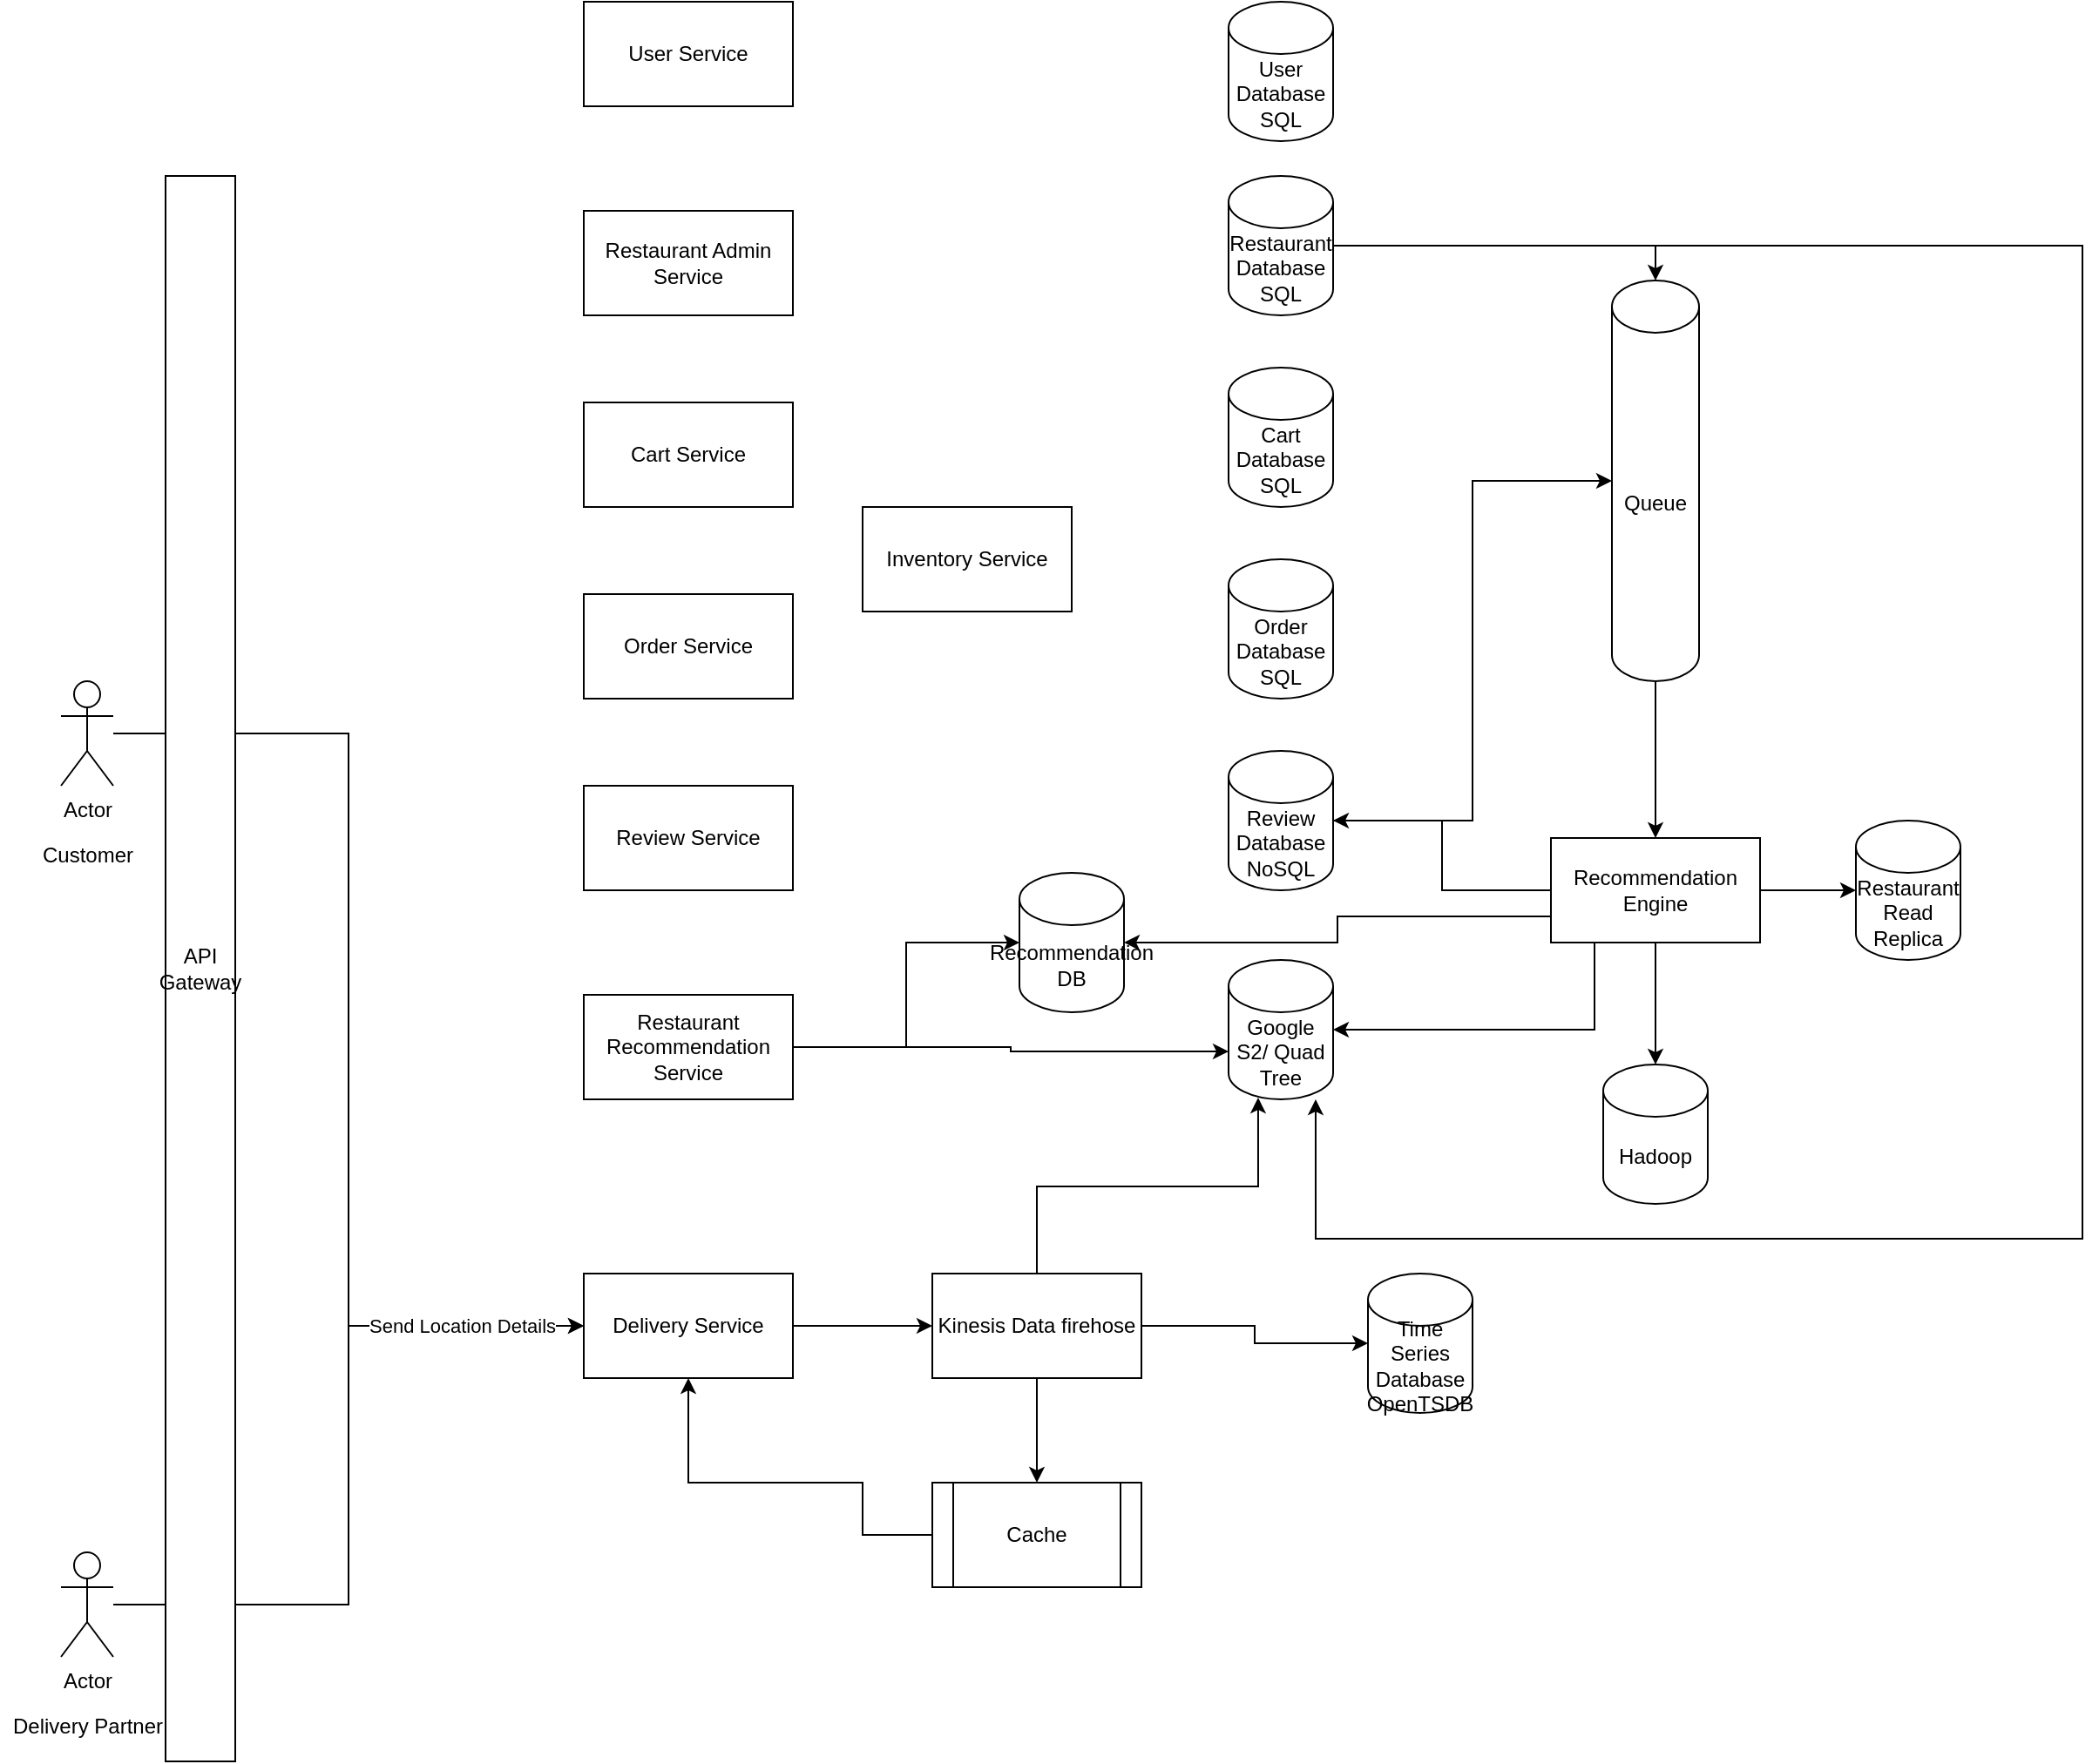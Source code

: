 <mxfile version="20.0.1" type="device"><diagram id="krwn2vVZhLvrUYaVHUJk" name="Page-1"><mxGraphModel dx="2324" dy="1829" grid="1" gridSize="10" guides="1" tooltips="1" connect="1" arrows="1" fold="1" page="1" pageScale="1" pageWidth="850" pageHeight="1100" math="0" shadow="0"><root><mxCell id="0"/><mxCell id="1" parent="0"/><mxCell id="ikZ4hOSsXU0fPI5PIx9O-48" style="edgeStyle=orthogonalEdgeStyle;rounded=0;orthogonalLoop=1;jettySize=auto;html=1;entryX=0;entryY=0.5;entryDx=0;entryDy=0;" edge="1" parent="1" source="ikZ4hOSsXU0fPI5PIx9O-1" target="ikZ4hOSsXU0fPI5PIx9O-31"><mxGeometry relative="1" as="geometry"/></mxCell><mxCell id="ikZ4hOSsXU0fPI5PIx9O-39" style="edgeStyle=orthogonalEdgeStyle;rounded=0;orthogonalLoop=1;jettySize=auto;html=1;entryX=0;entryY=0.5;entryDx=0;entryDy=0;" edge="1" parent="1" source="ikZ4hOSsXU0fPI5PIx9O-33" target="ikZ4hOSsXU0fPI5PIx9O-31"><mxGeometry relative="1" as="geometry"/></mxCell><mxCell id="ikZ4hOSsXU0fPI5PIx9O-47" value="Send Location Details" style="edgeLabel;html=1;align=center;verticalAlign=middle;resizable=0;points=[];" vertex="1" connectable="0" parent="ikZ4hOSsXU0fPI5PIx9O-39"><mxGeometry x="0.549" relative="1" as="geometry"><mxPoint x="27" as="offset"/></mxGeometry></mxCell><mxCell id="ikZ4hOSsXU0fPI5PIx9O-1" value="Actor" style="shape=umlActor;verticalLabelPosition=bottom;verticalAlign=top;html=1;outlineConnect=0;" vertex="1" parent="1"><mxGeometry x="20" y="350" width="30" height="60" as="geometry"/></mxCell><mxCell id="ikZ4hOSsXU0fPI5PIx9O-2" value="API Gateway" style="rounded=0;whiteSpace=wrap;html=1;" vertex="1" parent="1"><mxGeometry x="80" y="60" width="40" height="910" as="geometry"/></mxCell><mxCell id="ikZ4hOSsXU0fPI5PIx9O-3" value="User Service" style="rounded=0;whiteSpace=wrap;html=1;" vertex="1" parent="1"><mxGeometry x="320" y="-40" width="120" height="60" as="geometry"/></mxCell><mxCell id="ikZ4hOSsXU0fPI5PIx9O-4" value="Restaurant Admin Service" style="rounded=0;whiteSpace=wrap;html=1;" vertex="1" parent="1"><mxGeometry x="320" y="80" width="120" height="60" as="geometry"/></mxCell><mxCell id="ikZ4hOSsXU0fPI5PIx9O-5" value="User Database SQL" style="shape=cylinder3;whiteSpace=wrap;html=1;boundedLbl=1;backgroundOutline=1;size=15;" vertex="1" parent="1"><mxGeometry x="690" y="-40" width="60" height="80" as="geometry"/></mxCell><mxCell id="ikZ4hOSsXU0fPI5PIx9O-17" style="edgeStyle=orthogonalEdgeStyle;rounded=0;orthogonalLoop=1;jettySize=auto;html=1;entryX=0.5;entryY=0;entryDx=0;entryDy=0;entryPerimeter=0;" edge="1" parent="1" source="ikZ4hOSsXU0fPI5PIx9O-6" target="ikZ4hOSsXU0fPI5PIx9O-16"><mxGeometry relative="1" as="geometry"/></mxCell><mxCell id="ikZ4hOSsXU0fPI5PIx9O-26" style="edgeStyle=orthogonalEdgeStyle;rounded=0;orthogonalLoop=1;jettySize=auto;html=1;entryX=0.833;entryY=1;entryDx=0;entryDy=0;entryPerimeter=0;" edge="1" parent="1" source="ikZ4hOSsXU0fPI5PIx9O-6" target="ikZ4hOSsXU0fPI5PIx9O-24"><mxGeometry relative="1" as="geometry"><Array as="points"><mxPoint x="1180" y="100"/><mxPoint x="1180" y="670"/><mxPoint x="740" y="670"/></Array></mxGeometry></mxCell><mxCell id="ikZ4hOSsXU0fPI5PIx9O-6" value="Restaurant Database SQL" style="shape=cylinder3;whiteSpace=wrap;html=1;boundedLbl=1;backgroundOutline=1;size=15;" vertex="1" parent="1"><mxGeometry x="690" y="60" width="60" height="80" as="geometry"/></mxCell><mxCell id="ikZ4hOSsXU0fPI5PIx9O-7" value="Cart Service" style="rounded=0;whiteSpace=wrap;html=1;" vertex="1" parent="1"><mxGeometry x="320" y="190" width="120" height="60" as="geometry"/></mxCell><mxCell id="ikZ4hOSsXU0fPI5PIx9O-8" value="Cart Database SQL" style="shape=cylinder3;whiteSpace=wrap;html=1;boundedLbl=1;backgroundOutline=1;size=15;" vertex="1" parent="1"><mxGeometry x="690" y="170" width="60" height="80" as="geometry"/></mxCell><mxCell id="ikZ4hOSsXU0fPI5PIx9O-9" value="Order Service" style="rounded=0;whiteSpace=wrap;html=1;" vertex="1" parent="1"><mxGeometry x="320" y="300" width="120" height="60" as="geometry"/></mxCell><mxCell id="ikZ4hOSsXU0fPI5PIx9O-10" value="Order Database SQL" style="shape=cylinder3;whiteSpace=wrap;html=1;boundedLbl=1;backgroundOutline=1;size=15;" vertex="1" parent="1"><mxGeometry x="690" y="280" width="60" height="80" as="geometry"/></mxCell><mxCell id="ikZ4hOSsXU0fPI5PIx9O-11" value="Review Service" style="rounded=0;whiteSpace=wrap;html=1;" vertex="1" parent="1"><mxGeometry x="320" y="410" width="120" height="60" as="geometry"/></mxCell><mxCell id="ikZ4hOSsXU0fPI5PIx9O-18" style="edgeStyle=orthogonalEdgeStyle;rounded=0;orthogonalLoop=1;jettySize=auto;html=1;entryX=0;entryY=0.5;entryDx=0;entryDy=0;entryPerimeter=0;" edge="1" parent="1" source="ikZ4hOSsXU0fPI5PIx9O-12" target="ikZ4hOSsXU0fPI5PIx9O-16"><mxGeometry relative="1" as="geometry"/></mxCell><mxCell id="ikZ4hOSsXU0fPI5PIx9O-12" value="Review Database NoSQL" style="shape=cylinder3;whiteSpace=wrap;html=1;boundedLbl=1;backgroundOutline=1;size=15;" vertex="1" parent="1"><mxGeometry x="690" y="390" width="60" height="80" as="geometry"/></mxCell><mxCell id="ikZ4hOSsXU0fPI5PIx9O-29" style="edgeStyle=orthogonalEdgeStyle;rounded=0;orthogonalLoop=1;jettySize=auto;html=1;" edge="1" parent="1" source="ikZ4hOSsXU0fPI5PIx9O-13" target="ikZ4hOSsXU0fPI5PIx9O-27"><mxGeometry relative="1" as="geometry"/></mxCell><mxCell id="ikZ4hOSsXU0fPI5PIx9O-30" style="edgeStyle=orthogonalEdgeStyle;rounded=0;orthogonalLoop=1;jettySize=auto;html=1;entryX=0;entryY=0;entryDx=0;entryDy=52.5;entryPerimeter=0;" edge="1" parent="1" source="ikZ4hOSsXU0fPI5PIx9O-13" target="ikZ4hOSsXU0fPI5PIx9O-24"><mxGeometry relative="1" as="geometry"/></mxCell><mxCell id="ikZ4hOSsXU0fPI5PIx9O-13" value="Restaurant Recommendation Service" style="rounded=0;whiteSpace=wrap;html=1;" vertex="1" parent="1"><mxGeometry x="320" y="530" width="120" height="60" as="geometry"/></mxCell><mxCell id="ikZ4hOSsXU0fPI5PIx9O-14" value="Restaurant Read Replica" style="shape=cylinder3;whiteSpace=wrap;html=1;boundedLbl=1;backgroundOutline=1;size=15;" vertex="1" parent="1"><mxGeometry x="1050" y="430" width="60" height="80" as="geometry"/></mxCell><mxCell id="ikZ4hOSsXU0fPI5PIx9O-15" value="Hadoop" style="shape=cylinder3;whiteSpace=wrap;html=1;boundedLbl=1;backgroundOutline=1;size=15;" vertex="1" parent="1"><mxGeometry x="905" y="570" width="60" height="80" as="geometry"/></mxCell><mxCell id="ikZ4hOSsXU0fPI5PIx9O-20" style="edgeStyle=orthogonalEdgeStyle;rounded=0;orthogonalLoop=1;jettySize=auto;html=1;entryX=0.5;entryY=0;entryDx=0;entryDy=0;" edge="1" parent="1" source="ikZ4hOSsXU0fPI5PIx9O-16" target="ikZ4hOSsXU0fPI5PIx9O-19"><mxGeometry relative="1" as="geometry"/></mxCell><mxCell id="ikZ4hOSsXU0fPI5PIx9O-16" value="Queue" style="shape=cylinder3;whiteSpace=wrap;html=1;boundedLbl=1;backgroundOutline=1;size=15;" vertex="1" parent="1"><mxGeometry x="910" y="120" width="50" height="230" as="geometry"/></mxCell><mxCell id="ikZ4hOSsXU0fPI5PIx9O-21" style="edgeStyle=orthogonalEdgeStyle;rounded=0;orthogonalLoop=1;jettySize=auto;html=1;entryX=0.5;entryY=0;entryDx=0;entryDy=0;entryPerimeter=0;" edge="1" parent="1" source="ikZ4hOSsXU0fPI5PIx9O-19" target="ikZ4hOSsXU0fPI5PIx9O-15"><mxGeometry relative="1" as="geometry"/></mxCell><mxCell id="ikZ4hOSsXU0fPI5PIx9O-22" style="edgeStyle=orthogonalEdgeStyle;rounded=0;orthogonalLoop=1;jettySize=auto;html=1;entryX=0;entryY=0.5;entryDx=0;entryDy=0;entryPerimeter=0;" edge="1" parent="1" source="ikZ4hOSsXU0fPI5PIx9O-19" target="ikZ4hOSsXU0fPI5PIx9O-14"><mxGeometry relative="1" as="geometry"/></mxCell><mxCell id="ikZ4hOSsXU0fPI5PIx9O-23" style="edgeStyle=orthogonalEdgeStyle;rounded=0;orthogonalLoop=1;jettySize=auto;html=1;entryX=1;entryY=0.5;entryDx=0;entryDy=0;entryPerimeter=0;" edge="1" parent="1" source="ikZ4hOSsXU0fPI5PIx9O-19" target="ikZ4hOSsXU0fPI5PIx9O-12"><mxGeometry relative="1" as="geometry"/></mxCell><mxCell id="ikZ4hOSsXU0fPI5PIx9O-25" style="edgeStyle=orthogonalEdgeStyle;rounded=0;orthogonalLoop=1;jettySize=auto;html=1;exitX=0.5;exitY=1;exitDx=0;exitDy=0;entryX=1;entryY=0.5;entryDx=0;entryDy=0;entryPerimeter=0;" edge="1" parent="1" source="ikZ4hOSsXU0fPI5PIx9O-19" target="ikZ4hOSsXU0fPI5PIx9O-24"><mxGeometry relative="1" as="geometry"><Array as="points"><mxPoint x="900" y="500"/><mxPoint x="900" y="550"/></Array></mxGeometry></mxCell><mxCell id="ikZ4hOSsXU0fPI5PIx9O-28" style="edgeStyle=orthogonalEdgeStyle;rounded=0;orthogonalLoop=1;jettySize=auto;html=1;exitX=0;exitY=0.75;exitDx=0;exitDy=0;" edge="1" parent="1" source="ikZ4hOSsXU0fPI5PIx9O-19" target="ikZ4hOSsXU0fPI5PIx9O-27"><mxGeometry relative="1" as="geometry"/></mxCell><mxCell id="ikZ4hOSsXU0fPI5PIx9O-19" value="Recommendation Engine" style="rounded=0;whiteSpace=wrap;html=1;" vertex="1" parent="1"><mxGeometry x="875" y="440" width="120" height="60" as="geometry"/></mxCell><mxCell id="ikZ4hOSsXU0fPI5PIx9O-24" value="Google S2/ Quad Tree" style="shape=cylinder3;whiteSpace=wrap;html=1;boundedLbl=1;backgroundOutline=1;size=15;" vertex="1" parent="1"><mxGeometry x="690" y="510" width="60" height="80" as="geometry"/></mxCell><mxCell id="ikZ4hOSsXU0fPI5PIx9O-27" value="Recommendation DB" style="shape=cylinder3;whiteSpace=wrap;html=1;boundedLbl=1;backgroundOutline=1;size=15;" vertex="1" parent="1"><mxGeometry x="570" y="460" width="60" height="80" as="geometry"/></mxCell><mxCell id="ikZ4hOSsXU0fPI5PIx9O-41" value="" style="edgeStyle=orthogonalEdgeStyle;rounded=0;orthogonalLoop=1;jettySize=auto;html=1;" edge="1" parent="1" source="ikZ4hOSsXU0fPI5PIx9O-31" target="ikZ4hOSsXU0fPI5PIx9O-40"><mxGeometry relative="1" as="geometry"/></mxCell><mxCell id="ikZ4hOSsXU0fPI5PIx9O-45" style="edgeStyle=orthogonalEdgeStyle;rounded=0;orthogonalLoop=1;jettySize=auto;html=1;entryX=0.5;entryY=1;entryDx=0;entryDy=0;exitX=0;exitY=0.5;exitDx=0;exitDy=0;" edge="1" parent="1" source="ikZ4hOSsXU0fPI5PIx9O-43" target="ikZ4hOSsXU0fPI5PIx9O-31"><mxGeometry relative="1" as="geometry"><mxPoint x="480" y="890" as="sourcePoint"/><Array as="points"><mxPoint x="480" y="840"/><mxPoint x="480" y="810"/><mxPoint x="380" y="810"/></Array></mxGeometry></mxCell><mxCell id="ikZ4hOSsXU0fPI5PIx9O-31" value="Delivery Service" style="rounded=0;whiteSpace=wrap;html=1;" vertex="1" parent="1"><mxGeometry x="320" y="690" width="120" height="60" as="geometry"/></mxCell><mxCell id="ikZ4hOSsXU0fPI5PIx9O-32" value="Time Series Database OpenTSDB" style="shape=cylinder3;whiteSpace=wrap;html=1;boundedLbl=1;backgroundOutline=1;size=15;" vertex="1" parent="1"><mxGeometry x="770" y="690" width="60" height="80" as="geometry"/></mxCell><mxCell id="ikZ4hOSsXU0fPI5PIx9O-33" value="Actor" style="shape=umlActor;verticalLabelPosition=bottom;verticalAlign=top;html=1;outlineConnect=0;" vertex="1" parent="1"><mxGeometry x="20" y="850" width="30" height="60" as="geometry"/></mxCell><mxCell id="ikZ4hOSsXU0fPI5PIx9O-37" value="Customer" style="text;html=1;align=center;verticalAlign=middle;resizable=0;points=[];autosize=1;strokeColor=none;fillColor=none;" vertex="1" parent="1"><mxGeometry y="440" width="70" height="20" as="geometry"/></mxCell><mxCell id="ikZ4hOSsXU0fPI5PIx9O-38" value="Delivery Partner" style="text;html=1;align=center;verticalAlign=middle;resizable=0;points=[];autosize=1;strokeColor=none;fillColor=none;" vertex="1" parent="1"><mxGeometry x="-15" y="940" width="100" height="20" as="geometry"/></mxCell><mxCell id="ikZ4hOSsXU0fPI5PIx9O-42" style="edgeStyle=orthogonalEdgeStyle;rounded=0;orthogonalLoop=1;jettySize=auto;html=1;" edge="1" parent="1" source="ikZ4hOSsXU0fPI5PIx9O-40" target="ikZ4hOSsXU0fPI5PIx9O-32"><mxGeometry relative="1" as="geometry"/></mxCell><mxCell id="ikZ4hOSsXU0fPI5PIx9O-44" style="edgeStyle=orthogonalEdgeStyle;rounded=0;orthogonalLoop=1;jettySize=auto;html=1;exitX=0.5;exitY=1;exitDx=0;exitDy=0;entryX=0.5;entryY=0;entryDx=0;entryDy=0;" edge="1" parent="1" source="ikZ4hOSsXU0fPI5PIx9O-40" target="ikZ4hOSsXU0fPI5PIx9O-43"><mxGeometry relative="1" as="geometry"/></mxCell><mxCell id="ikZ4hOSsXU0fPI5PIx9O-53" style="edgeStyle=orthogonalEdgeStyle;rounded=0;orthogonalLoop=1;jettySize=auto;html=1;exitX=0.5;exitY=0;exitDx=0;exitDy=0;entryX=0.283;entryY=0.988;entryDx=0;entryDy=0;entryPerimeter=0;" edge="1" parent="1" source="ikZ4hOSsXU0fPI5PIx9O-40" target="ikZ4hOSsXU0fPI5PIx9O-24"><mxGeometry relative="1" as="geometry"/></mxCell><mxCell id="ikZ4hOSsXU0fPI5PIx9O-40" value="Kinesis Data firehose" style="rounded=0;whiteSpace=wrap;html=1;" vertex="1" parent="1"><mxGeometry x="520" y="690" width="120" height="60" as="geometry"/></mxCell><mxCell id="ikZ4hOSsXU0fPI5PIx9O-43" value="Cache" style="shape=process;whiteSpace=wrap;html=1;backgroundOutline=1;" vertex="1" parent="1"><mxGeometry x="520" y="810" width="120" height="60" as="geometry"/></mxCell><mxCell id="ikZ4hOSsXU0fPI5PIx9O-54" value="Inventory Service" style="rounded=0;whiteSpace=wrap;html=1;" vertex="1" parent="1"><mxGeometry x="480" y="250" width="120" height="60" as="geometry"/></mxCell></root></mxGraphModel></diagram></mxfile>